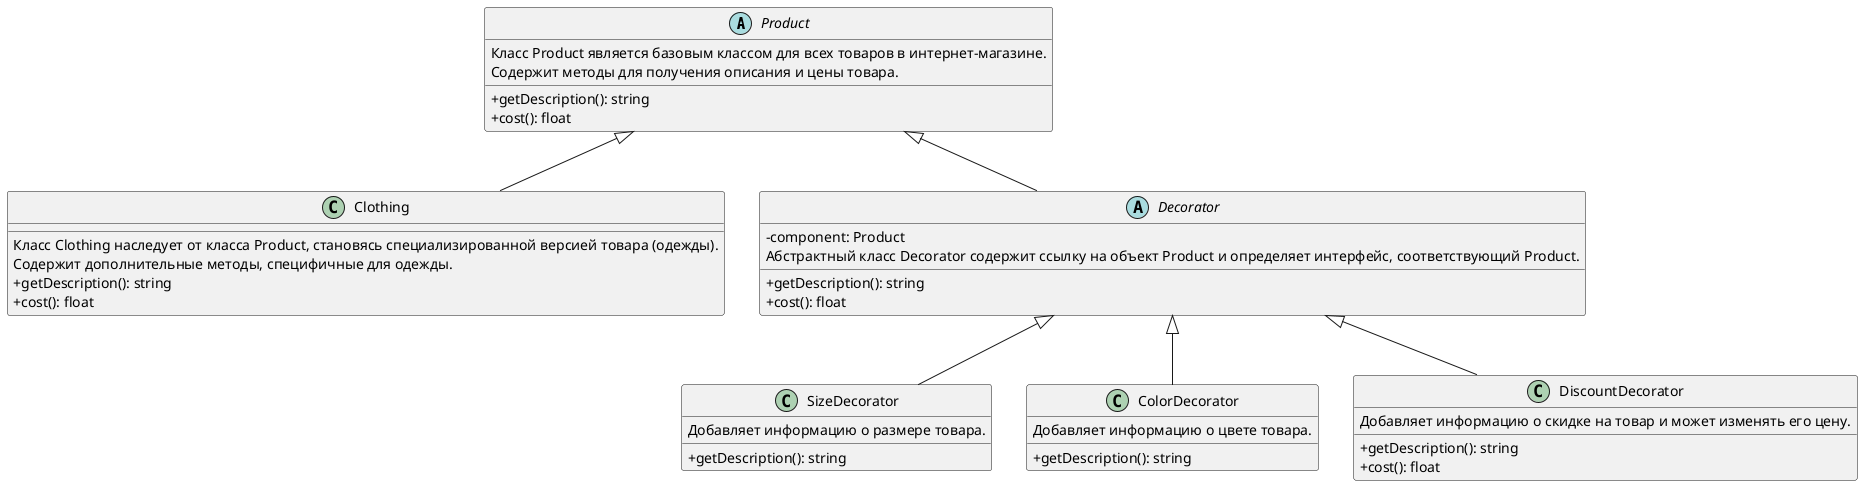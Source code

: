 @startuml
skinparam classAttributeIconSize 0

abstract class  Product {
    +getDescription(): string
    +cost(): float
    Класс Product является базовым классом для всех товаров в интернет-магазине.\nСодержит методы для получения описания и цены товара.
}

class Clothing extends Product  {
    Класс Clothing наследует от класса Product, становясь специализированной версией товара (одежды).\nСодержит дополнительные методы, специфичные для одежды.
    +getDescription(): string
    +cost(): float
}

abstract class Decorator extends Product {
    -component: Product
    +getDescription(): string
    +cost(): float
    Абстрактный класс Decorator содержит ссылку на объект Product и определяет интерфейс, соответствующий Product.
}

class SizeDecorator extends Decorator {
    +getDescription(): string
    Добавляет информацию о размере товара.
}

class ColorDecorator extends Decorator {
    +getDescription(): string
    Добавляет информацию о цвете товара.
}

class DiscountDecorator extends Decorator {
    +getDescription(): string
    +cost(): float
    Добавляет информацию о скидке на товар и может изменять его цену.
}

@enduml
